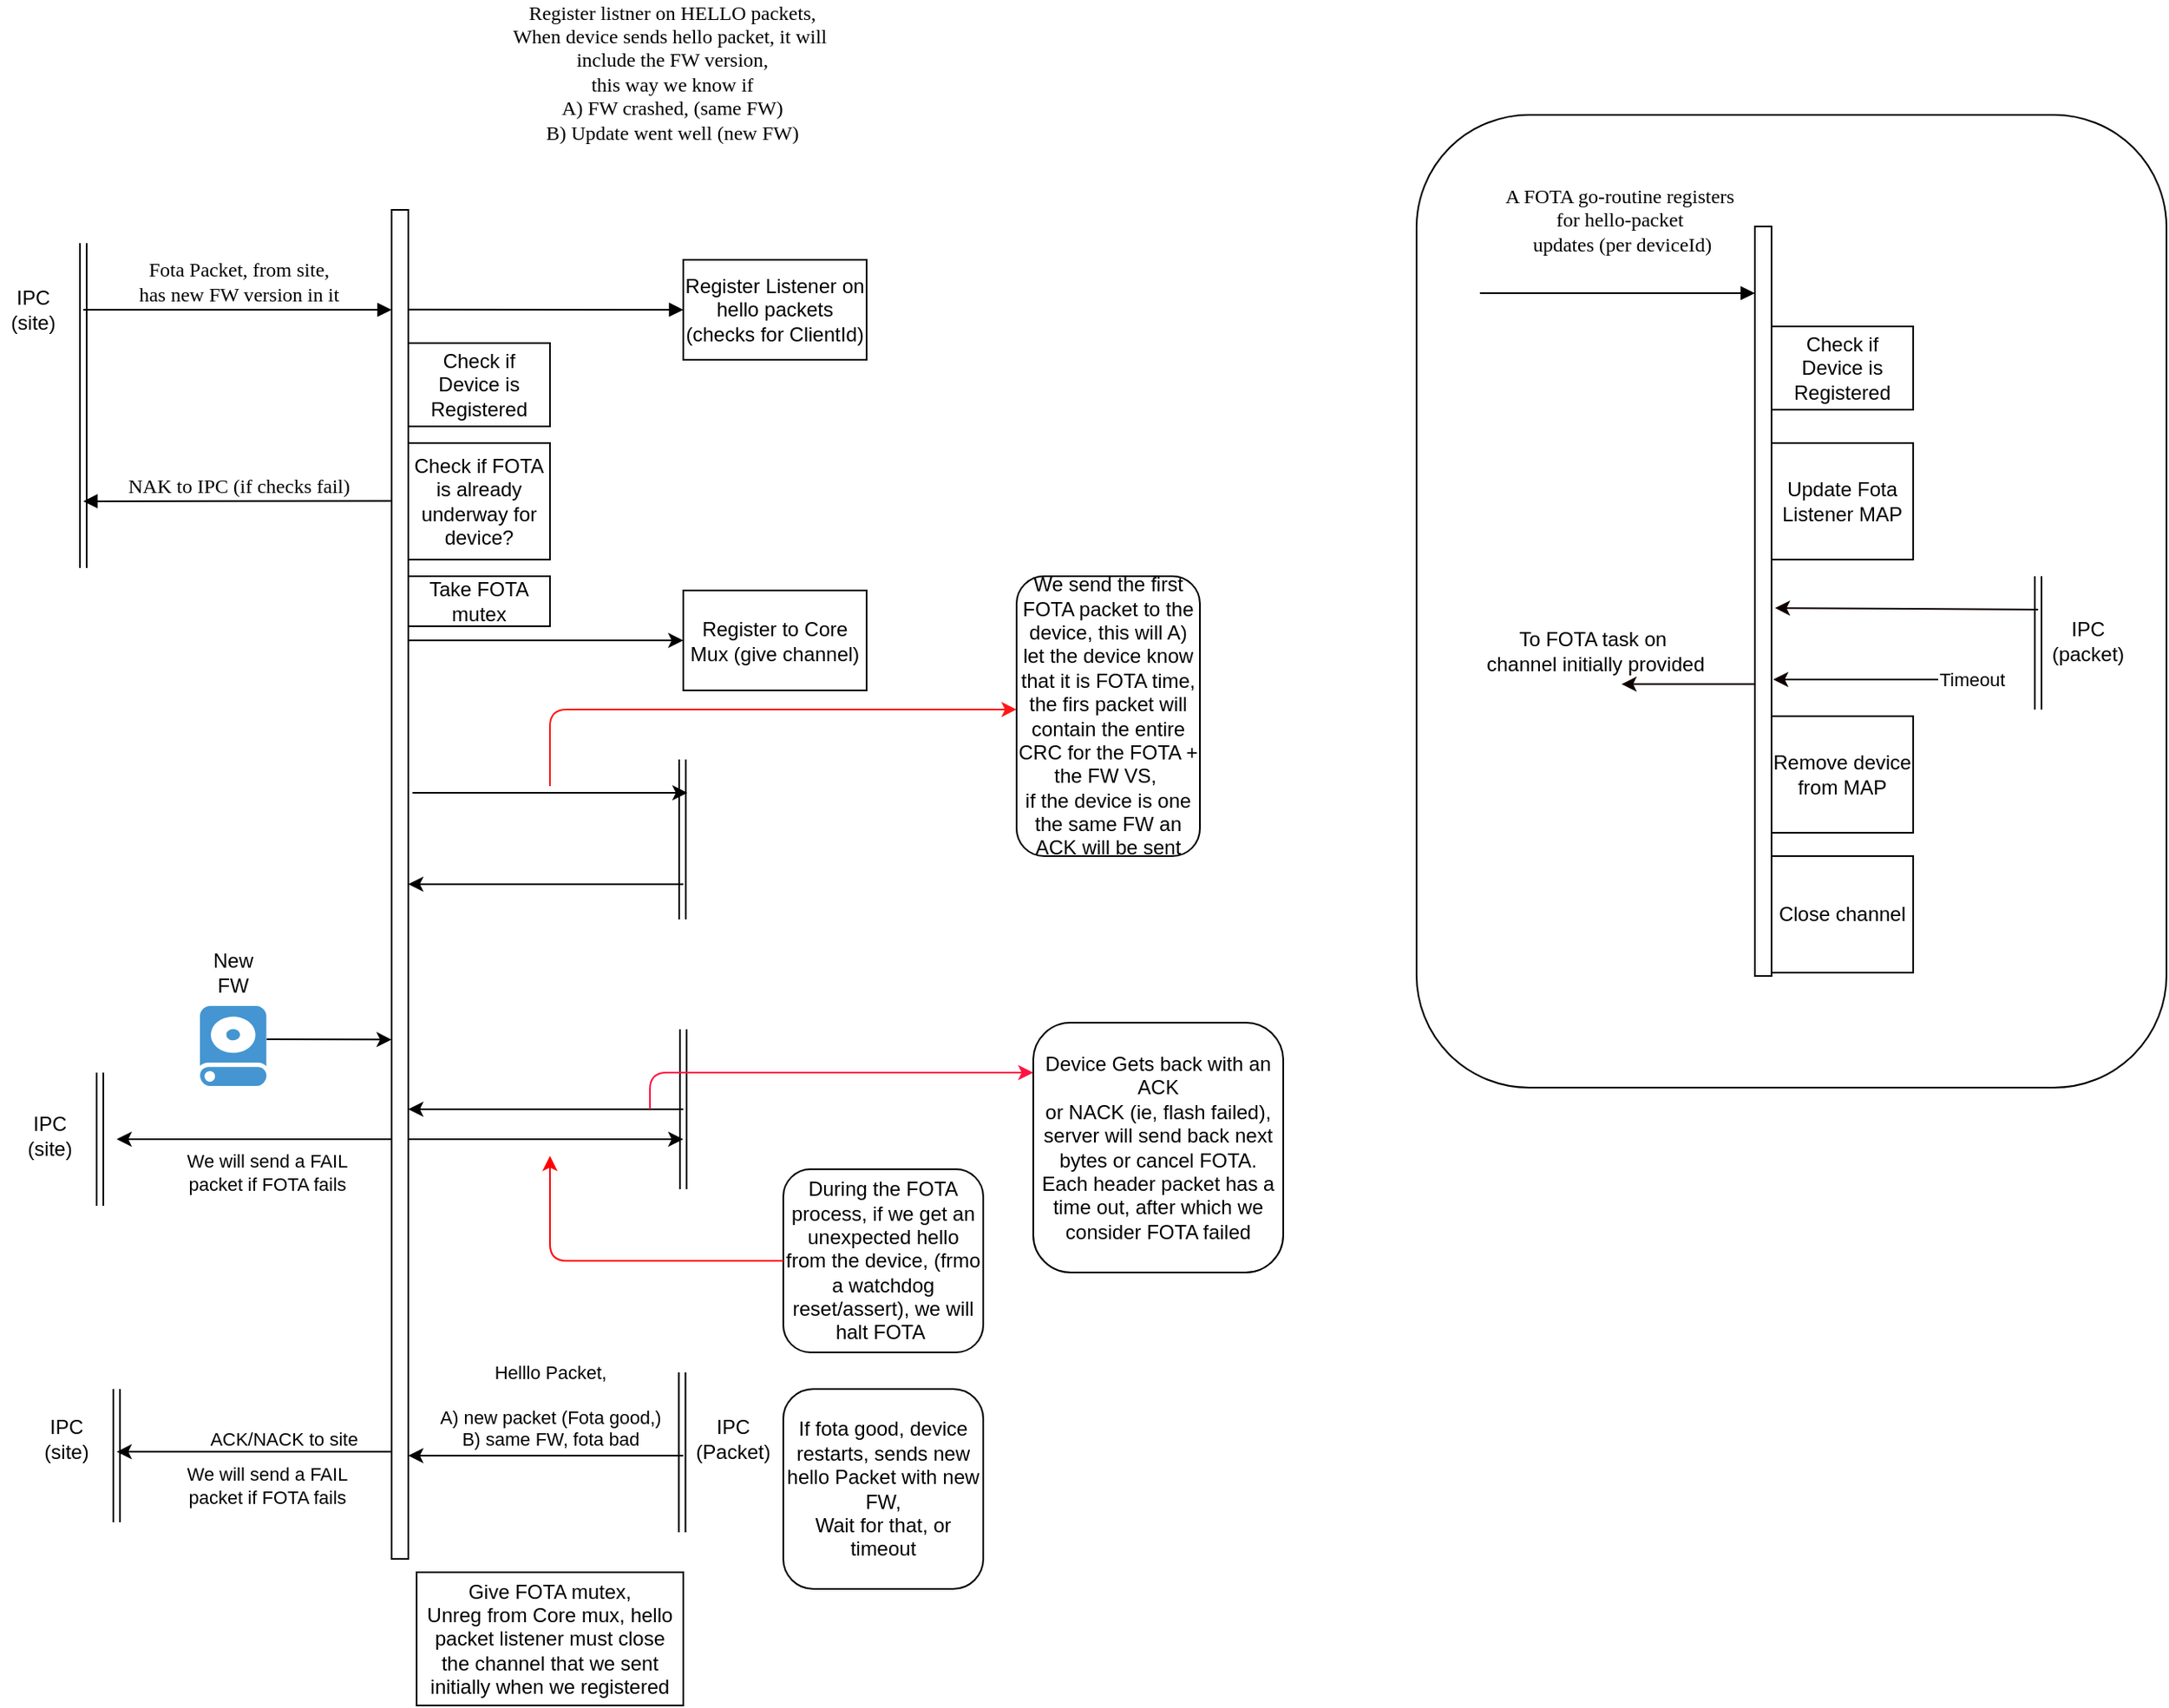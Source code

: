 <mxfile version="13.7.9" type="device"><diagram name="Page-1" id="13e1069c-82ec-6db2-03f1-153e76fe0fe0"><mxGraphModel dx="5163" dy="3929" grid="1" gridSize="10" guides="1" tooltips="1" connect="1" arrows="1" fold="1" page="1" pageScale="1" pageWidth="1100" pageHeight="850" background="#ffffff" math="0" shadow="0"><root><mxCell id="0"/><mxCell id="1" parent="0"/><mxCell id="mE3grGHiBLoh_UL5mSAV-75" value="" style="rounded=1;whiteSpace=wrap;html=1;" parent="1" vertex="1"><mxGeometry x="760" y="-877" width="450" height="584" as="geometry"/></mxCell><mxCell id="mE3grGHiBLoh_UL5mSAV-1" value="" style="html=1;points=[];perimeter=orthogonalPerimeter;rounded=0;shadow=0;comic=0;labelBackgroundColor=none;strokeWidth=1;fontFamily=Verdana;fontSize=12;align=center;" parent="1" vertex="1"><mxGeometry x="145" y="-820" width="10" height="810" as="geometry"/></mxCell><mxCell id="mE3grGHiBLoh_UL5mSAV-2" value="Fota Packet, from site,&lt;br&gt;has new FW version in it" style="html=1;verticalAlign=bottom;endArrow=block;entryX=0;entryY=0;labelBackgroundColor=none;fontFamily=Verdana;fontSize=12;edgeStyle=elbowEdgeStyle;elbow=vertical;" parent="1" edge="1"><mxGeometry relative="1" as="geometry"><mxPoint x="-40" y="-760" as="sourcePoint"/><mxPoint x="145" y="-760" as="targetPoint"/></mxGeometry></mxCell><mxCell id="mE3grGHiBLoh_UL5mSAV-4" value="" style="shape=link;html=1;" parent="1" edge="1"><mxGeometry width="50" height="50" relative="1" as="geometry"><mxPoint x="-40" y="-720" as="sourcePoint"/><mxPoint x="-40" y="-800" as="targetPoint"/></mxGeometry></mxCell><mxCell id="mE3grGHiBLoh_UL5mSAV-5" value="IPC (site)" style="text;html=1;strokeColor=none;fillColor=none;align=center;verticalAlign=middle;whiteSpace=wrap;rounded=0;" parent="1" vertex="1"><mxGeometry x="-90" y="-770" width="40" height="20" as="geometry"/></mxCell><mxCell id="mE3grGHiBLoh_UL5mSAV-6" value="Register listner on HELLO packets,&lt;br&gt;When device sends hello packet, it will&amp;nbsp;&lt;br&gt;include the FW version,&lt;br&gt;this way we know if&lt;br&gt;A) FW crashed, (same FW)&lt;br&gt;B) Update went well (new FW)" style="html=1;verticalAlign=bottom;endArrow=block;entryX=0;entryY=0.5;labelBackgroundColor=none;fontFamily=Verdana;fontSize=12;edgeStyle=elbowEdgeStyle;elbow=vertical;entryDx=0;entryDy=0;" parent="1" target="mE3grGHiBLoh_UL5mSAV-7" edge="1"><mxGeometry x="0.998" y="67" relative="1" as="geometry"><mxPoint x="155" y="-760.17" as="sourcePoint"/><mxPoint x="340" y="-760.17" as="targetPoint"/><mxPoint x="-7" y="-30" as="offset"/></mxGeometry></mxCell><mxCell id="mE3grGHiBLoh_UL5mSAV-7" value="Register Listener on hello packets (checks for ClientId)" style="rounded=0;whiteSpace=wrap;html=1;" parent="1" vertex="1"><mxGeometry x="320" y="-790" width="110" height="60" as="geometry"/></mxCell><mxCell id="mE3grGHiBLoh_UL5mSAV-10" value="Check if FOTA is already underway for device?" style="rounded=0;whiteSpace=wrap;html=1;" parent="1" vertex="1"><mxGeometry x="155" y="-680" width="85" height="70" as="geometry"/></mxCell><mxCell id="mE3grGHiBLoh_UL5mSAV-11" value="Take FOTA mutex" style="rounded=0;whiteSpace=wrap;html=1;" parent="1" vertex="1"><mxGeometry x="155" y="-600" width="85" height="30" as="geometry"/></mxCell><mxCell id="mE3grGHiBLoh_UL5mSAV-13" value="Check if Device is Registered" style="rounded=0;whiteSpace=wrap;html=1;" parent="1" vertex="1"><mxGeometry x="155" y="-740" width="85" height="50" as="geometry"/></mxCell><mxCell id="mE3grGHiBLoh_UL5mSAV-15" value="" style="endArrow=classic;html=1;" parent="1" edge="1"><mxGeometry width="50" height="50" relative="1" as="geometry"><mxPoint x="70" y="-322" as="sourcePoint"/><mxPoint x="145" y="-321.8" as="targetPoint"/></mxGeometry></mxCell><mxCell id="mE3grGHiBLoh_UL5mSAV-16" value="" style="shadow=0;dashed=0;html=1;strokeColor=none;fillColor=#4495D1;labelPosition=center;verticalLabelPosition=bottom;verticalAlign=top;align=center;outlineConnect=0;shape=mxgraph.veeam.2d.hard_drive;" parent="1" vertex="1"><mxGeometry x="30" y="-342" width="40" height="48" as="geometry"/></mxCell><mxCell id="mE3grGHiBLoh_UL5mSAV-17" value="New FW" style="text;html=1;strokeColor=none;fillColor=none;align=center;verticalAlign=middle;whiteSpace=wrap;rounded=0;" parent="1" vertex="1"><mxGeometry x="30" y="-372" width="40" height="20" as="geometry"/></mxCell><mxCell id="mE3grGHiBLoh_UL5mSAV-18" value="Register to Core Mux (give channel)" style="rounded=0;whiteSpace=wrap;html=1;" parent="1" vertex="1"><mxGeometry x="320" y="-591.5" width="110" height="60" as="geometry"/></mxCell><mxCell id="mE3grGHiBLoh_UL5mSAV-19" value="" style="endArrow=classic;html=1;entryX=0;entryY=0.5;entryDx=0;entryDy=0;" parent="1" source="mE3grGHiBLoh_UL5mSAV-1" target="mE3grGHiBLoh_UL5mSAV-18" edge="1"><mxGeometry width="50" height="50" relative="1" as="geometry"><mxPoint x="154" y="-546" as="sourcePoint"/><mxPoint x="200" y="-630" as="targetPoint"/></mxGeometry></mxCell><mxCell id="mE3grGHiBLoh_UL5mSAV-20" value="" style="endArrow=classic;html=1;" parent="1" edge="1"><mxGeometry width="50" height="50" relative="1" as="geometry"><mxPoint x="157.5" y="-470" as="sourcePoint"/><mxPoint x="322.5" y="-470" as="targetPoint"/></mxGeometry></mxCell><mxCell id="mE3grGHiBLoh_UL5mSAV-21" value="" style="shape=link;html=1;" parent="1" edge="1"><mxGeometry width="50" height="50" relative="1" as="geometry"><mxPoint x="320" y="-232" as="sourcePoint"/><mxPoint x="320" y="-328" as="targetPoint"/></mxGeometry></mxCell><mxCell id="mE3grGHiBLoh_UL5mSAV-22" value="" style="endArrow=classic;html=1;strokeColor=#FF1717;entryX=0;entryY=0.476;entryDx=0;entryDy=0;entryPerimeter=0;" parent="1" target="mE3grGHiBLoh_UL5mSAV-23" edge="1"><mxGeometry width="50" height="50" relative="1" as="geometry"><mxPoint x="240" y="-474" as="sourcePoint"/><mxPoint x="440" y="-520" as="targetPoint"/><Array as="points"><mxPoint x="240" y="-520"/><mxPoint x="340" y="-520"/></Array></mxGeometry></mxCell><mxCell id="mE3grGHiBLoh_UL5mSAV-23" value="We send the first FOTA packet to the device, this will A)&lt;br&gt;let the device know that it is FOTA time, the firs packet will contain the entire CRC for the FOTA + the FW VS,&amp;nbsp;&lt;br&gt;if the device is one the same FW an ACK will be sent&lt;br&gt;" style="rounded=1;whiteSpace=wrap;html=1;" parent="1" vertex="1"><mxGeometry x="520" y="-600" width="110" height="168" as="geometry"/></mxCell><mxCell id="mE3grGHiBLoh_UL5mSAV-24" value="IPC (Packet)" style="text;html=1;strokeColor=none;fillColor=none;align=center;verticalAlign=middle;whiteSpace=wrap;rounded=0;" parent="1" vertex="1"><mxGeometry x="330" y="-92" width="40" height="20" as="geometry"/></mxCell><mxCell id="mE3grGHiBLoh_UL5mSAV-26" value="" style="endArrow=classic;html=1;strokeColor=#050000;" parent="1" edge="1"><mxGeometry width="50" height="50" relative="1" as="geometry"><mxPoint x="320" y="-280" as="sourcePoint"/><mxPoint x="155" y="-280" as="targetPoint"/></mxGeometry></mxCell><mxCell id="mE3grGHiBLoh_UL5mSAV-27" value="" style="endArrow=classic;html=1;strokeColor=#FF1443;" parent="1" edge="1"><mxGeometry width="50" height="50" relative="1" as="geometry"><mxPoint x="300" y="-280" as="sourcePoint"/><mxPoint x="530" y="-302" as="targetPoint"/><Array as="points"><mxPoint x="300" y="-302"/></Array></mxGeometry></mxCell><mxCell id="mE3grGHiBLoh_UL5mSAV-30" value="Device Gets back with an ACK&lt;br&gt;or NACK (ie, flash failed), server will send back next bytes or cancel FOTA. Each header packet has a time out, after which we consider FOTA failed" style="rounded=1;whiteSpace=wrap;html=1;" parent="1" vertex="1"><mxGeometry x="530" y="-332" width="150" height="150" as="geometry"/></mxCell><mxCell id="mE3grGHiBLoh_UL5mSAV-31" value="" style="endArrow=classic;html=1;" parent="1" edge="1"><mxGeometry width="50" height="50" relative="1" as="geometry"><mxPoint x="155" y="-262" as="sourcePoint"/><mxPoint x="320" y="-262" as="targetPoint"/></mxGeometry></mxCell><mxCell id="mE3grGHiBLoh_UL5mSAV-34" value="During the FOTA process, if we get an unexpected hello from the device, (frmo a watchdog reset/assert), we will halt FOTA&amp;nbsp;" style="rounded=1;whiteSpace=wrap;html=1;" parent="1" vertex="1"><mxGeometry x="380" y="-244" width="120" height="110" as="geometry"/></mxCell><mxCell id="mE3grGHiBLoh_UL5mSAV-38" value="" style="endArrow=classic;html=1;strokeColor=#FF0008;exitX=0;exitY=0.5;exitDx=0;exitDy=0;" parent="1" source="mE3grGHiBLoh_UL5mSAV-34" edge="1"><mxGeometry width="50" height="50" relative="1" as="geometry"><mxPoint x="360" y="-189" as="sourcePoint"/><mxPoint x="240" y="-252" as="targetPoint"/><Array as="points"><mxPoint x="240" y="-189"/></Array></mxGeometry></mxCell><mxCell id="mE3grGHiBLoh_UL5mSAV-39" value="" style="shape=link;html=1;" parent="1" edge="1"><mxGeometry width="50" height="50" relative="1" as="geometry"><mxPoint x="-30" y="-222" as="sourcePoint"/><mxPoint x="-30" y="-302" as="targetPoint"/></mxGeometry></mxCell><mxCell id="mE3grGHiBLoh_UL5mSAV-40" value="IPC (site)" style="text;html=1;strokeColor=none;fillColor=none;align=center;verticalAlign=middle;whiteSpace=wrap;rounded=0;" parent="1" vertex="1"><mxGeometry x="-80" y="-274" width="40" height="20" as="geometry"/></mxCell><mxCell id="mE3grGHiBLoh_UL5mSAV-41" value="" style="endArrow=classic;html=1;strokeColor=#050000;" parent="1" edge="1"><mxGeometry width="50" height="50" relative="1" as="geometry"><mxPoint x="145" y="-262" as="sourcePoint"/><mxPoint x="-20" y="-262" as="targetPoint"/></mxGeometry></mxCell><mxCell id="mE3grGHiBLoh_UL5mSAV-42" value="We will send a FAIL &lt;br&gt;packet if FOTA fails" style="edgeLabel;html=1;align=center;verticalAlign=middle;resizable=0;points=[];" parent="mE3grGHiBLoh_UL5mSAV-41" vertex="1" connectable="0"><mxGeometry x="0.425" y="-1" relative="1" as="geometry"><mxPoint x="42.6" y="21" as="offset"/></mxGeometry></mxCell><mxCell id="mE3grGHiBLoh_UL5mSAV-43" value="If fota good, device restarts, sends new hello Packet with new FW,&lt;br&gt;Wait for that, or timeout" style="whiteSpace=wrap;html=1;aspect=fixed;rounded=1;" parent="1" vertex="1"><mxGeometry x="380" y="-112" width="120" height="120" as="geometry"/></mxCell><mxCell id="mE3grGHiBLoh_UL5mSAV-44" value="" style="shape=link;html=1;" parent="1" edge="1"><mxGeometry width="50" height="50" relative="1" as="geometry"><mxPoint x="319.31" y="-26" as="sourcePoint"/><mxPoint x="319.31" y="-122" as="targetPoint"/></mxGeometry></mxCell><mxCell id="mE3grGHiBLoh_UL5mSAV-45" value="" style="endArrow=classic;html=1;strokeColor=#050000;" parent="1" edge="1"><mxGeometry width="50" height="50" relative="1" as="geometry"><mxPoint x="320" y="-72" as="sourcePoint"/><mxPoint x="155" y="-72" as="targetPoint"/></mxGeometry></mxCell><mxCell id="mE3grGHiBLoh_UL5mSAV-46" value="Helllo Packet,&lt;br&gt;&lt;br&gt;A) new packet (Fota good,)&lt;br&gt;B) same FW, fota bad" style="edgeLabel;html=1;align=center;verticalAlign=middle;resizable=0;points=[];" parent="mE3grGHiBLoh_UL5mSAV-45" vertex="1" connectable="0"><mxGeometry x="-0.353" y="3" relative="1" as="geometry"><mxPoint x="-26.9" y="-33" as="offset"/></mxGeometry></mxCell><mxCell id="mE3grGHiBLoh_UL5mSAV-47" value="" style="shape=link;html=1;" parent="1" edge="1"><mxGeometry width="50" height="50" relative="1" as="geometry"><mxPoint x="-20" y="-32" as="sourcePoint"/><mxPoint x="-20" y="-112" as="targetPoint"/></mxGeometry></mxCell><mxCell id="mE3grGHiBLoh_UL5mSAV-48" value="IPC (site)" style="text;html=1;strokeColor=none;fillColor=none;align=center;verticalAlign=middle;whiteSpace=wrap;rounded=0;" parent="1" vertex="1"><mxGeometry x="-70" y="-92" width="40" height="20" as="geometry"/></mxCell><mxCell id="mE3grGHiBLoh_UL5mSAV-50" value="ACK/NACK to site" style="edgeLabel;html=1;align=center;verticalAlign=middle;resizable=0;points=[];" parent="1" vertex="1" connectable="0"><mxGeometry x="79.669" y="-82" as="geometry"/></mxCell><mxCell id="mE3grGHiBLoh_UL5mSAV-51" value="" style="endArrow=classic;html=1;strokeColor=#050000;" parent="1" edge="1"><mxGeometry width="50" height="50" relative="1" as="geometry"><mxPoint x="145" y="-74.34" as="sourcePoint"/><mxPoint x="-20" y="-74.34" as="targetPoint"/></mxGeometry></mxCell><mxCell id="mE3grGHiBLoh_UL5mSAV-52" value="We will send a FAIL &lt;br&gt;packet if FOTA fails" style="edgeLabel;html=1;align=center;verticalAlign=middle;resizable=0;points=[];" parent="mE3grGHiBLoh_UL5mSAV-51" vertex="1" connectable="0"><mxGeometry x="0.425" y="-1" relative="1" as="geometry"><mxPoint x="42.6" y="21" as="offset"/></mxGeometry></mxCell><mxCell id="mE3grGHiBLoh_UL5mSAV-54" value="Give FOTA mutex,&lt;br&gt;Unreg from Core mux, hello packet listener must close the channel that we sent initially when we registered" style="rounded=0;whiteSpace=wrap;html=1;" parent="1" vertex="1"><mxGeometry x="160" y="-2" width="160" height="80" as="geometry"/></mxCell><mxCell id="mE3grGHiBLoh_UL5mSAV-55" value="NAK to IPC (if checks fail)" style="html=1;verticalAlign=bottom;endArrow=block;entryX=0;entryY=0;labelBackgroundColor=none;fontFamily=Verdana;fontSize=12;edgeStyle=elbowEdgeStyle;elbow=vertical;" parent="1" edge="1"><mxGeometry relative="1" as="geometry"><mxPoint x="145" y="-645.2" as="sourcePoint"/><mxPoint x="-40" y="-645.2" as="targetPoint"/></mxGeometry></mxCell><mxCell id="mE3grGHiBLoh_UL5mSAV-56" value="" style="shape=link;html=1;" parent="1" edge="1"><mxGeometry width="50" height="50" relative="1" as="geometry"><mxPoint x="-40" y="-605" as="sourcePoint"/><mxPoint x="-40" y="-720" as="targetPoint"/></mxGeometry></mxCell><mxCell id="mE3grGHiBLoh_UL5mSAV-57" value="" style="html=1;points=[];perimeter=orthogonalPerimeter;rounded=0;shadow=0;comic=0;labelBackgroundColor=none;strokeWidth=1;fontFamily=Verdana;fontSize=12;align=center;" parent="1" vertex="1"><mxGeometry x="963" y="-810" width="10" height="450" as="geometry"/></mxCell><mxCell id="mE3grGHiBLoh_UL5mSAV-58" value="A FOTA go-routine registers&amp;nbsp;&lt;br&gt;for hello-packet&amp;nbsp;&lt;br&gt;updates (per deviceId)" style="html=1;verticalAlign=bottom;endArrow=block;entryX=0;entryY=0.5;labelBackgroundColor=none;fontFamily=Verdana;fontSize=12;edgeStyle=elbowEdgeStyle;elbow=vertical;entryDx=0;entryDy=0;" parent="1" edge="1"><mxGeometry x="0.03" y="20" relative="1" as="geometry"><mxPoint x="798" y="-770.0" as="sourcePoint"/><mxPoint x="963" y="-769.83" as="targetPoint"/><mxPoint as="offset"/></mxGeometry></mxCell><mxCell id="mE3grGHiBLoh_UL5mSAV-59" value="Check if Device is Registered" style="rounded=0;whiteSpace=wrap;html=1;" parent="1" vertex="1"><mxGeometry x="973" y="-750" width="85" height="50" as="geometry"/></mxCell><mxCell id="mE3grGHiBLoh_UL5mSAV-60" value="Update Fota Listener MAP" style="rounded=0;whiteSpace=wrap;html=1;" parent="1" vertex="1"><mxGeometry x="973" y="-680" width="85" height="70" as="geometry"/></mxCell><mxCell id="mE3grGHiBLoh_UL5mSAV-61" value="" style="shape=link;html=1;" parent="1" edge="1"><mxGeometry width="50" height="50" relative="1" as="geometry"><mxPoint x="1133" y="-520" as="sourcePoint"/><mxPoint x="1133" y="-600" as="targetPoint"/></mxGeometry></mxCell><mxCell id="mE3grGHiBLoh_UL5mSAV-62" value="IPC (packet)" style="text;html=1;strokeColor=none;fillColor=none;align=center;verticalAlign=middle;whiteSpace=wrap;rounded=0;" parent="1" vertex="1"><mxGeometry x="1143" y="-570" width="40" height="17" as="geometry"/></mxCell><mxCell id="mE3grGHiBLoh_UL5mSAV-67" value="" style="endArrow=classic;html=1;strokeColor=#0F0000;entryX=1.205;entryY=0.509;entryDx=0;entryDy=0;entryPerimeter=0;" parent="1" target="mE3grGHiBLoh_UL5mSAV-57" edge="1"><mxGeometry width="50" height="50" relative="1" as="geometry"><mxPoint x="1133" y="-580" as="sourcePoint"/><mxPoint x="1043" y="-610" as="targetPoint"/></mxGeometry></mxCell><mxCell id="mE3grGHiBLoh_UL5mSAV-68" value="" style="endArrow=classic;html=1;strokeColor=#0F0000;" parent="1" edge="1"><mxGeometry width="50" height="50" relative="1" as="geometry"><mxPoint x="1073" y="-538" as="sourcePoint"/><mxPoint x="974" y="-538" as="targetPoint"/></mxGeometry></mxCell><mxCell id="mE3grGHiBLoh_UL5mSAV-69" value="Timeout" style="edgeLabel;html=1;align=center;verticalAlign=middle;resizable=0;points=[];" parent="mE3grGHiBLoh_UL5mSAV-68" vertex="1" connectable="0"><mxGeometry x="-0.758" relative="1" as="geometry"><mxPoint x="31.94" as="offset"/></mxGeometry></mxCell><mxCell id="mE3grGHiBLoh_UL5mSAV-71" value="" style="endArrow=classic;html=1;strokeColor=#0F0000;" parent="1" edge="1"><mxGeometry width="50" height="50" relative="1" as="geometry"><mxPoint x="963" y="-535.24" as="sourcePoint"/><mxPoint x="883" y="-535.24" as="targetPoint"/></mxGeometry></mxCell><mxCell id="mE3grGHiBLoh_UL5mSAV-72" value="To FOTA task on&amp;nbsp;&lt;br&gt;channel initially provided" style="text;html=1;align=center;verticalAlign=middle;resizable=0;points=[];autosize=1;" parent="1" vertex="1"><mxGeometry x="792" y="-570" width="150" height="30" as="geometry"/></mxCell><mxCell id="mE3grGHiBLoh_UL5mSAV-73" value="Remove device from MAP" style="rounded=0;whiteSpace=wrap;html=1;" parent="1" vertex="1"><mxGeometry x="973" y="-516" width="85" height="70" as="geometry"/></mxCell><mxCell id="mE3grGHiBLoh_UL5mSAV-74" value="Close channel" style="rounded=0;whiteSpace=wrap;html=1;" parent="1" vertex="1"><mxGeometry x="973" y="-432" width="85" height="70" as="geometry"/></mxCell><mxCell id="BqG0qoH3cKiByoKYDb9D-1" value="" style="shape=link;html=1;" parent="1" edge="1"><mxGeometry width="50" height="50" relative="1" as="geometry"><mxPoint x="319.52" y="-394" as="sourcePoint"/><mxPoint x="319.52" y="-490" as="targetPoint"/></mxGeometry></mxCell><mxCell id="BqG0qoH3cKiByoKYDb9D-4" value="" style="endArrow=classic;html=1;" parent="1" edge="1"><mxGeometry width="50" height="50" relative="1" as="geometry"><mxPoint x="320" y="-415.17" as="sourcePoint"/><mxPoint x="155" y="-415.17" as="targetPoint"/></mxGeometry></mxCell></root></mxGraphModel></diagram></mxfile>